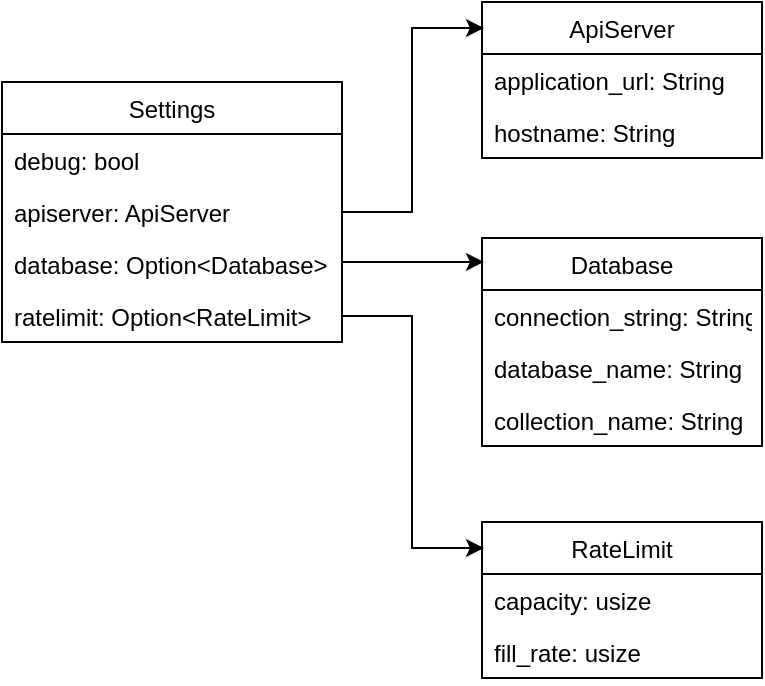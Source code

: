 <mxfile version="15.8.7" type="device" pages="3"><diagram id="TAZlNpyzT57UB132Z_Th" name="settings"><mxGraphModel dx="782" dy="1217" grid="1" gridSize="10" guides="1" tooltips="1" connect="1" arrows="1" fold="1" page="1" pageScale="1" pageWidth="850" pageHeight="1100" math="0" shadow="0"><root><mxCell id="esbHECSBwcRWjfnft_Ba-0"/><mxCell id="esbHECSBwcRWjfnft_Ba-1" parent="esbHECSBwcRWjfnft_Ba-0"/><mxCell id="esbHECSBwcRWjfnft_Ba-6" value="ApiServer" style="swimlane;fontStyle=0;childLayout=stackLayout;horizontal=1;startSize=26;fillColor=none;horizontalStack=0;resizeParent=1;resizeParentMax=0;resizeLast=0;collapsible=1;marginBottom=0;" vertex="1" parent="esbHECSBwcRWjfnft_Ba-1"><mxGeometry x="280" y="30" width="140" height="78" as="geometry"/></mxCell><mxCell id="esbHECSBwcRWjfnft_Ba-7" value="application_url: String" style="text;strokeColor=none;fillColor=none;align=left;verticalAlign=top;spacingLeft=4;spacingRight=4;overflow=hidden;rotatable=0;points=[[0,0.5],[1,0.5]];portConstraint=eastwest;" vertex="1" parent="esbHECSBwcRWjfnft_Ba-6"><mxGeometry y="26" width="140" height="26" as="geometry"/></mxCell><mxCell id="esbHECSBwcRWjfnft_Ba-8" value="hostname: String" style="text;strokeColor=none;fillColor=none;align=left;verticalAlign=top;spacingLeft=4;spacingRight=4;overflow=hidden;rotatable=0;points=[[0,0.5],[1,0.5]];portConstraint=eastwest;" vertex="1" parent="esbHECSBwcRWjfnft_Ba-6"><mxGeometry y="52" width="140" height="26" as="geometry"/></mxCell><mxCell id="esbHECSBwcRWjfnft_Ba-10" value="Database" style="swimlane;fontStyle=0;childLayout=stackLayout;horizontal=1;startSize=26;fillColor=none;horizontalStack=0;resizeParent=1;resizeParentMax=0;resizeLast=0;collapsible=1;marginBottom=0;" vertex="1" parent="esbHECSBwcRWjfnft_Ba-1"><mxGeometry x="280" y="148" width="140" height="104" as="geometry"/></mxCell><mxCell id="esbHECSBwcRWjfnft_Ba-11" value="connection_string: String" style="text;strokeColor=none;fillColor=none;align=left;verticalAlign=top;spacingLeft=4;spacingRight=4;overflow=hidden;rotatable=0;points=[[0,0.5],[1,0.5]];portConstraint=eastwest;" vertex="1" parent="esbHECSBwcRWjfnft_Ba-10"><mxGeometry y="26" width="140" height="26" as="geometry"/></mxCell><mxCell id="esbHECSBwcRWjfnft_Ba-13" value="database_name: String" style="text;strokeColor=none;fillColor=none;align=left;verticalAlign=top;spacingLeft=4;spacingRight=4;overflow=hidden;rotatable=0;points=[[0,0.5],[1,0.5]];portConstraint=eastwest;" vertex="1" parent="esbHECSBwcRWjfnft_Ba-10"><mxGeometry y="52" width="140" height="26" as="geometry"/></mxCell><mxCell id="esbHECSBwcRWjfnft_Ba-12" value="collection_name: String" style="text;strokeColor=none;fillColor=none;align=left;verticalAlign=top;spacingLeft=4;spacingRight=4;overflow=hidden;rotatable=0;points=[[0,0.5],[1,0.5]];portConstraint=eastwest;" vertex="1" parent="esbHECSBwcRWjfnft_Ba-10"><mxGeometry y="78" width="140" height="26" as="geometry"/></mxCell><mxCell id="esbHECSBwcRWjfnft_Ba-14" value="RateLimit" style="swimlane;fontStyle=0;childLayout=stackLayout;horizontal=1;startSize=26;fillColor=none;horizontalStack=0;resizeParent=1;resizeParentMax=0;resizeLast=0;collapsible=1;marginBottom=0;" vertex="1" parent="esbHECSBwcRWjfnft_Ba-1"><mxGeometry x="280" y="290" width="140" height="78" as="geometry"/></mxCell><mxCell id="esbHECSBwcRWjfnft_Ba-15" value="capacity: usize" style="text;strokeColor=none;fillColor=none;align=left;verticalAlign=top;spacingLeft=4;spacingRight=4;overflow=hidden;rotatable=0;points=[[0,0.5],[1,0.5]];portConstraint=eastwest;" vertex="1" parent="esbHECSBwcRWjfnft_Ba-14"><mxGeometry y="26" width="140" height="26" as="geometry"/></mxCell><mxCell id="esbHECSBwcRWjfnft_Ba-16" value="fill_rate: usize" style="text;strokeColor=none;fillColor=none;align=left;verticalAlign=top;spacingLeft=4;spacingRight=4;overflow=hidden;rotatable=0;points=[[0,0.5],[1,0.5]];portConstraint=eastwest;" vertex="1" parent="esbHECSBwcRWjfnft_Ba-14"><mxGeometry y="52" width="140" height="26" as="geometry"/></mxCell><mxCell id="esbHECSBwcRWjfnft_Ba-18" value="Settings" style="swimlane;fontStyle=0;childLayout=stackLayout;horizontal=1;startSize=26;fillColor=none;horizontalStack=0;resizeParent=1;resizeParentMax=0;resizeLast=0;collapsible=1;marginBottom=0;" vertex="1" parent="esbHECSBwcRWjfnft_Ba-1"><mxGeometry x="40" y="70" width="170" height="130" as="geometry"/></mxCell><mxCell id="esbHECSBwcRWjfnft_Ba-19" value="debug: bool" style="text;strokeColor=none;fillColor=none;align=left;verticalAlign=top;spacingLeft=4;spacingRight=4;overflow=hidden;rotatable=0;points=[[0,0.5],[1,0.5]];portConstraint=eastwest;" vertex="1" parent="esbHECSBwcRWjfnft_Ba-18"><mxGeometry y="26" width="170" height="26" as="geometry"/></mxCell><mxCell id="esbHECSBwcRWjfnft_Ba-21" value="apiserver: ApiServer" style="text;strokeColor=none;fillColor=none;align=left;verticalAlign=top;spacingLeft=4;spacingRight=4;overflow=hidden;rotatable=0;points=[[0,0.5],[1,0.5]];portConstraint=eastwest;" vertex="1" parent="esbHECSBwcRWjfnft_Ba-18"><mxGeometry y="52" width="170" height="26" as="geometry"/></mxCell><mxCell id="esbHECSBwcRWjfnft_Ba-22" value="database: Option&lt;Database&gt;" style="text;strokeColor=none;fillColor=none;align=left;verticalAlign=top;spacingLeft=4;spacingRight=4;overflow=hidden;rotatable=0;points=[[0,0.5],[1,0.5]];portConstraint=eastwest;" vertex="1" parent="esbHECSBwcRWjfnft_Ba-18"><mxGeometry y="78" width="170" height="26" as="geometry"/></mxCell><mxCell id="esbHECSBwcRWjfnft_Ba-20" value="ratelimit: Option&lt;RateLimit&gt;" style="text;strokeColor=none;fillColor=none;align=left;verticalAlign=top;spacingLeft=4;spacingRight=4;overflow=hidden;rotatable=0;points=[[0,0.5],[1,0.5]];portConstraint=eastwest;" vertex="1" parent="esbHECSBwcRWjfnft_Ba-18"><mxGeometry y="104" width="170" height="26" as="geometry"/></mxCell><mxCell id="esbHECSBwcRWjfnft_Ba-23" style="edgeStyle=orthogonalEdgeStyle;rounded=0;orthogonalLoop=1;jettySize=auto;html=1;entryX=0.007;entryY=0.167;entryDx=0;entryDy=0;entryPerimeter=0;" edge="1" parent="esbHECSBwcRWjfnft_Ba-1" source="esbHECSBwcRWjfnft_Ba-21" target="esbHECSBwcRWjfnft_Ba-6"><mxGeometry relative="1" as="geometry"/></mxCell><mxCell id="esbHECSBwcRWjfnft_Ba-24" style="edgeStyle=orthogonalEdgeStyle;rounded=0;orthogonalLoop=1;jettySize=auto;html=1;entryX=0.007;entryY=0.115;entryDx=0;entryDy=0;entryPerimeter=0;" edge="1" parent="esbHECSBwcRWjfnft_Ba-1" source="esbHECSBwcRWjfnft_Ba-22" target="esbHECSBwcRWjfnft_Ba-10"><mxGeometry relative="1" as="geometry"><Array as="points"><mxPoint x="230" y="160"/><mxPoint x="230" y="160"/></Array></mxGeometry></mxCell><mxCell id="esbHECSBwcRWjfnft_Ba-25" style="edgeStyle=orthogonalEdgeStyle;rounded=0;orthogonalLoop=1;jettySize=auto;html=1;entryX=0.007;entryY=0.167;entryDx=0;entryDy=0;entryPerimeter=0;" edge="1" parent="esbHECSBwcRWjfnft_Ba-1" source="esbHECSBwcRWjfnft_Ba-20" target="esbHECSBwcRWjfnft_Ba-14"><mxGeometry relative="1" as="geometry"/></mxCell></root></mxGraphModel></diagram><diagram id="XrdEP9wuMoZZSqvLhCK8" name="hashservice"><mxGraphModel dx="782" dy="1217" grid="1" gridSize="10" guides="1" tooltips="1" connect="1" arrows="1" fold="1" page="1" pageScale="1" pageWidth="850" pageHeight="1100" math="0" shadow="0"><root><mxCell id="0"/><mxCell id="1" parent="0"/><mxCell id="L67P3YIC8SZc1Xn3fGiJ-1" value="HashService" style="swimlane;fontStyle=0;childLayout=stackLayout;horizontal=1;startSize=26;fillColor=none;horizontalStack=0;resizeParent=1;resizeParentMax=0;resizeLast=0;collapsible=1;marginBottom=0;" vertex="1" parent="1"><mxGeometry x="140" y="64" width="230" height="130" as="geometry"/></mxCell><mxCell id="L67P3YIC8SZc1Xn3fGiJ-2" value="init -&gt; Result&lt;(), HashServiceError&gt;" style="text;strokeColor=none;fillColor=none;align=left;verticalAlign=top;spacingLeft=4;spacingRight=4;overflow=hidden;rotatable=0;points=[[0,0.5],[1,0.5]];portConstraint=eastwest;" vertex="1" parent="L67P3YIC8SZc1Xn3fGiJ-1"><mxGeometry y="26" width="230" height="26" as="geometry"/></mxCell><mxCell id="L67P3YIC8SZc1Xn3fGiJ-3" value="get_links(QueryParams) : Vec&lt;LinkInfo&gt;" style="text;strokeColor=none;fillColor=none;align=left;verticalAlign=top;spacingLeft=4;spacingRight=4;overflow=hidden;rotatable=0;points=[[0,0.5],[1,0.5]];portConstraint=eastwest;" vertex="1" parent="L67P3YIC8SZc1Xn3fGiJ-1"><mxGeometry y="52" width="230" height="26" as="geometry"/></mxCell><mxCell id="L67P3YIC8SZc1Xn3fGiJ-4" value="insert(&amp;str) -&gt; String" style="text;strokeColor=none;fillColor=none;align=left;verticalAlign=top;spacingLeft=4;spacingRight=4;overflow=hidden;rotatable=0;points=[[0,0.5],[1,0.5]];portConstraint=eastwest;" vertex="1" parent="L67P3YIC8SZc1Xn3fGiJ-1"><mxGeometry y="78" width="230" height="26" as="geometry"/></mxCell><mxCell id="L67P3YIC8SZc1Xn3fGiJ-5" value="find(&amp;str) -&gt; Option&lt;LinkInfo&gt;" style="text;strokeColor=none;fillColor=none;align=left;verticalAlign=top;spacingLeft=4;spacingRight=4;overflow=hidden;rotatable=0;points=[[0,0.5],[1,0.5]];portConstraint=eastwest;" vertex="1" parent="L67P3YIC8SZc1Xn3fGiJ-1"><mxGeometry y="104" width="230" height="26" as="geometry"/></mxCell><mxCell id="L67P3YIC8SZc1Xn3fGiJ-9" value="LinkInfo" style="swimlane;fontStyle=0;childLayout=stackLayout;horizontal=1;startSize=26;fillColor=none;horizontalStack=0;resizeParent=1;resizeParentMax=0;resizeLast=0;collapsible=1;marginBottom=0;" vertex="1" parent="1"><mxGeometry x="440" y="160" width="130" height="104" as="geometry"/></mxCell><mxCell id="L67P3YIC8SZc1Xn3fGiJ-10" value="short_url: String" style="text;strokeColor=none;fillColor=none;align=left;verticalAlign=top;spacingLeft=4;spacingRight=4;overflow=hidden;rotatable=0;points=[[0,0.5],[1,0.5]];portConstraint=eastwest;" vertex="1" parent="L67P3YIC8SZc1Xn3fGiJ-9"><mxGeometry y="26" width="130" height="26" as="geometry"/></mxCell><mxCell id="L67P3YIC8SZc1Xn3fGiJ-11" value="long_url: String" style="text;strokeColor=none;fillColor=none;align=left;verticalAlign=top;spacingLeft=4;spacingRight=4;overflow=hidden;rotatable=0;points=[[0,0.5],[1,0.5]];portConstraint=eastwest;" vertex="1" parent="L67P3YIC8SZc1Xn3fGiJ-9"><mxGeometry y="52" width="130" height="26" as="geometry"/></mxCell><mxCell id="L67P3YIC8SZc1Xn3fGiJ-12" value="clicks: u32" style="text;strokeColor=none;fillColor=none;align=left;verticalAlign=top;spacingLeft=4;spacingRight=4;overflow=hidden;rotatable=0;points=[[0,0.5],[1,0.5]];portConstraint=eastwest;" vertex="1" parent="L67P3YIC8SZc1Xn3fGiJ-9"><mxGeometry y="78" width="130" height="26" as="geometry"/></mxCell><mxCell id="L67P3YIC8SZc1Xn3fGiJ-14" value="HashServiceError" style="swimlane;fontStyle=0;childLayout=stackLayout;horizontal=1;startSize=26;fillColor=none;horizontalStack=0;resizeParent=1;resizeParentMax=0;resizeLast=0;collapsible=1;marginBottom=0;" vertex="1" parent="1"><mxGeometry x="440" y="30" width="130" height="78" as="geometry"/></mxCell><mxCell id="L67P3YIC8SZc1Xn3fGiJ-15" value="ConnectionError" style="text;strokeColor=none;fillColor=none;align=left;verticalAlign=top;spacingLeft=4;spacingRight=4;overflow=hidden;rotatable=0;points=[[0,0.5],[1,0.5]];portConstraint=eastwest;" vertex="1" parent="L67P3YIC8SZc1Xn3fGiJ-14"><mxGeometry y="26" width="130" height="26" as="geometry"/></mxCell><mxCell id="L67P3YIC8SZc1Xn3fGiJ-16" value="Unknown" style="text;strokeColor=none;fillColor=none;align=left;verticalAlign=top;spacingLeft=4;spacingRight=4;overflow=hidden;rotatable=0;points=[[0,0.5],[1,0.5]];portConstraint=eastwest;" vertex="1" parent="L67P3YIC8SZc1Xn3fGiJ-14"><mxGeometry y="52" width="130" height="26" as="geometry"/></mxCell><mxCell id="L67P3YIC8SZc1Xn3fGiJ-26" style="edgeStyle=orthogonalEdgeStyle;rounded=0;orthogonalLoop=1;jettySize=auto;html=1;entryX=0.488;entryY=1.038;entryDx=0;entryDy=0;entryPerimeter=0;" edge="1" parent="1" source="L67P3YIC8SZc1Xn3fGiJ-18" target="L67P3YIC8SZc1Xn3fGiJ-5"><mxGeometry relative="1" as="geometry"/></mxCell><mxCell id="L67P3YIC8SZc1Xn3fGiJ-18" value="InMemoryHashService" style="swimlane;fontStyle=0;childLayout=stackLayout;horizontal=1;startSize=26;fillColor=none;horizontalStack=0;resizeParent=1;resizeParentMax=0;resizeLast=0;collapsible=1;marginBottom=0;" vertex="1" parent="1"><mxGeometry x="30" y="284" width="230" height="52" as="geometry"/></mxCell><mxCell id="L67P3YIC8SZc1Xn3fGiJ-19" value="urls: HashMap&lt;String, LinkInfo&gt;" style="text;strokeColor=none;fillColor=none;align=left;verticalAlign=top;spacingLeft=4;spacingRight=4;overflow=hidden;rotatable=0;points=[[0,0.5],[1,0.5]];portConstraint=eastwest;" vertex="1" parent="L67P3YIC8SZc1Xn3fGiJ-18"><mxGeometry y="26" width="230" height="26" as="geometry"/></mxCell><mxCell id="L67P3YIC8SZc1Xn3fGiJ-27" style="edgeStyle=orthogonalEdgeStyle;rounded=0;orthogonalLoop=1;jettySize=auto;html=1;entryX=0.535;entryY=0.974;entryDx=0;entryDy=0;entryPerimeter=0;" edge="1" parent="1" source="L67P3YIC8SZc1Xn3fGiJ-23" target="L67P3YIC8SZc1Xn3fGiJ-5"><mxGeometry relative="1" as="geometry"/></mxCell><mxCell id="L67P3YIC8SZc1Xn3fGiJ-23" value="PersistentHashService" style="swimlane;fontStyle=0;childLayout=stackLayout;horizontal=1;startSize=26;fillColor=none;horizontalStack=0;resizeParent=1;resizeParentMax=0;resizeLast=0;collapsible=1;marginBottom=0;" vertex="1" parent="1"><mxGeometry x="270" y="284" width="230" height="78" as="geometry"/></mxCell><mxCell id="L67P3YIC8SZc1Xn3fGiJ-24" value="database_config: settings::Database" style="text;strokeColor=none;fillColor=none;align=left;verticalAlign=top;spacingLeft=4;spacingRight=4;overflow=hidden;rotatable=0;points=[[0,0.5],[1,0.5]];portConstraint=eastwest;" vertex="1" parent="L67P3YIC8SZc1Xn3fGiJ-23"><mxGeometry y="26" width="230" height="26" as="geometry"/></mxCell><mxCell id="L67P3YIC8SZc1Xn3fGiJ-25" value="collection: Option&lt;Collection&lt;LinkInfo&gt;&gt;" style="text;strokeColor=none;fillColor=none;align=left;verticalAlign=top;spacingLeft=4;spacingRight=4;overflow=hidden;rotatable=0;points=[[0,0.5],[1,0.5]];portConstraint=eastwest;" vertex="1" parent="L67P3YIC8SZc1Xn3fGiJ-23"><mxGeometry y="52" width="230" height="26" as="geometry"/></mxCell><mxCell id="L67P3YIC8SZc1Xn3fGiJ-28" style="edgeStyle=orthogonalEdgeStyle;rounded=0;orthogonalLoop=1;jettySize=auto;html=1;entryX=-0.022;entryY=0.106;entryDx=0;entryDy=0;entryPerimeter=0;" edge="1" parent="1" source="L67P3YIC8SZc1Xn3fGiJ-3" target="L67P3YIC8SZc1Xn3fGiJ-9"><mxGeometry relative="1" as="geometry"><Array as="points"><mxPoint x="400" y="129"/><mxPoint x="400" y="171"/></Array></mxGeometry></mxCell><mxCell id="L67P3YIC8SZc1Xn3fGiJ-29" style="edgeStyle=orthogonalEdgeStyle;rounded=0;orthogonalLoop=1;jettySize=auto;html=1;entryX=-0.015;entryY=0.173;entryDx=0;entryDy=0;entryPerimeter=0;" edge="1" parent="1" source="L67P3YIC8SZc1Xn3fGiJ-2" target="L67P3YIC8SZc1Xn3fGiJ-14"><mxGeometry relative="1" as="geometry"/></mxCell><mxCell id="QDeMAScVZnBrEmCv4v0D-1" value="QueryParams" style="swimlane;fontStyle=0;childLayout=stackLayout;horizontal=1;startSize=26;fillColor=none;horizontalStack=0;resizeParent=1;resizeParentMax=0;resizeLast=0;collapsible=1;marginBottom=0;" vertex="1" parent="1"><mxGeometry x="610" y="108" width="130" height="78" as="geometry"/></mxCell><mxCell id="QDeMAScVZnBrEmCv4v0D-2" value="top: Option&lt;usize&gt;" style="text;strokeColor=none;fillColor=none;align=left;verticalAlign=top;spacingLeft=4;spacingRight=4;overflow=hidden;rotatable=0;points=[[0,0.5],[1,0.5]];portConstraint=eastwest;" vertex="1" parent="QDeMAScVZnBrEmCv4v0D-1"><mxGeometry y="26" width="130" height="26" as="geometry"/></mxCell><mxCell id="QDeMAScVZnBrEmCv4v0D-3" value="skip: Option&lt;usize&gt;" style="text;strokeColor=none;fillColor=none;align=left;verticalAlign=top;spacingLeft=4;spacingRight=4;overflow=hidden;rotatable=0;points=[[0,0.5],[1,0.5]];portConstraint=eastwest;" vertex="1" parent="QDeMAScVZnBrEmCv4v0D-1"><mxGeometry y="52" width="130" height="26" as="geometry"/></mxCell><mxCell id="QDeMAScVZnBrEmCv4v0D-5" style="edgeStyle=orthogonalEdgeStyle;rounded=0;orthogonalLoop=1;jettySize=auto;html=1;entryX=0;entryY=0.25;entryDx=0;entryDy=0;" edge="1" parent="1" source="L67P3YIC8SZc1Xn3fGiJ-3" target="QDeMAScVZnBrEmCv4v0D-1"><mxGeometry relative="1" as="geometry"><Array as="points"><mxPoint x="350" y="128"/><mxPoint x="350" y="128"/></Array></mxGeometry></mxCell></root></mxGraphModel></diagram><diagram id="0P1ubrM2B0wQ4ttM5VC0" name="httpserver"><mxGraphModel dx="652" dy="1014" grid="1" gridSize="10" guides="1" tooltips="1" connect="1" arrows="1" fold="1" page="1" pageScale="1" pageWidth="850" pageHeight="1100" math="0" shadow="0"><root><mxCell id="tfmMsQ8If1fXk_dhuAAy-0"/><mxCell id="tfmMsQ8If1fXk_dhuAAy-1" parent="tfmMsQ8If1fXk_dhuAAy-0"/><mxCell id="tfmMsQ8If1fXk_dhuAAy-2" value="HttpServer" style="swimlane;fontStyle=0;childLayout=stackLayout;horizontal=1;startSize=26;fillColor=none;horizontalStack=0;resizeParent=1;resizeParentMax=0;resizeLast=0;collapsible=1;marginBottom=0;" vertex="1" parent="tfmMsQ8If1fXk_dhuAAy-1"><mxGeometry x="60" y="50" width="180" height="156" as="geometry"/></mxCell><mxCell id="tfmMsQ8If1fXk_dhuAAy-3" value="/hello" style="text;strokeColor=none;fillColor=none;align=left;verticalAlign=top;spacingLeft=4;spacingRight=4;overflow=hidden;rotatable=0;points=[[0,0.5],[1,0.5]];portConstraint=eastwest;" vertex="1" parent="tfmMsQ8If1fXk_dhuAAy-2"><mxGeometry y="26" width="180" height="26" as="geometry"/></mxCell><mxCell id="tfmMsQ8If1fXk_dhuAAy-4" value="/urls" style="text;strokeColor=none;fillColor=none;align=left;verticalAlign=top;spacingLeft=4;spacingRight=4;overflow=hidden;rotatable=0;points=[[0,0.5],[1,0.5]];portConstraint=eastwest;" vertex="1" parent="tfmMsQ8If1fXk_dhuAAy-2"><mxGeometry y="52" width="180" height="26" as="geometry"/></mxCell><mxCell id="tfmMsQ8If1fXk_dhuAAy-5" value="/shorten?long_url={url}" style="text;strokeColor=none;fillColor=none;align=left;verticalAlign=top;spacingLeft=4;spacingRight=4;overflow=hidden;rotatable=0;points=[[0,0.5],[1,0.5]];portConstraint=eastwest;" vertex="1" parent="tfmMsQ8If1fXk_dhuAAy-2"><mxGeometry y="78" width="180" height="26" as="geometry"/></mxCell><mxCell id="tfmMsQ8If1fXk_dhuAAy-6" value="/{short_url}" style="text;strokeColor=none;fillColor=none;align=left;verticalAlign=top;spacingLeft=4;spacingRight=4;overflow=hidden;rotatable=0;points=[[0,0.5],[1,0.5]];portConstraint=eastwest;" vertex="1" parent="tfmMsQ8If1fXk_dhuAAy-2"><mxGeometry y="104" width="180" height="26" as="geometry"/></mxCell><mxCell id="tfmMsQ8If1fXk_dhuAAy-7" value="/{short_url}/summary" style="text;strokeColor=none;fillColor=none;align=left;verticalAlign=top;spacingLeft=4;spacingRight=4;overflow=hidden;rotatable=0;points=[[0,0.5],[1,0.5]];portConstraint=eastwest;" vertex="1" parent="tfmMsQ8If1fXk_dhuAAy-2"><mxGeometry y="130" width="180" height="26" as="geometry"/></mxCell><mxCell id="tfmMsQ8If1fXk_dhuAAy-8" value="RateLimiterMiddlewareService&lt;S&gt;" style="swimlane;fontStyle=0;childLayout=stackLayout;horizontal=1;startSize=26;fillColor=none;horizontalStack=0;resizeParent=1;resizeParentMax=0;resizeLast=0;collapsible=1;marginBottom=0;" vertex="1" parent="tfmMsQ8If1fXk_dhuAAy-1"><mxGeometry x="290" y="50" width="230" height="78" as="geometry"/></mxCell><mxCell id="tfmMsQ8If1fXk_dhuAAy-12" value="service: S" style="text;strokeColor=none;fillColor=none;align=left;verticalAlign=top;spacingLeft=4;spacingRight=4;overflow=hidden;rotatable=0;points=[[0,0.5],[1,0.5]];portConstraint=eastwest;" vertex="1" parent="tfmMsQ8If1fXk_dhuAAy-8"><mxGeometry y="26" width="230" height="26" as="geometry"/></mxCell><mxCell id="tfmMsQ8If1fXk_dhuAAy-10" value="rate_limiter: RateLimiter" style="text;strokeColor=none;fillColor=none;align=left;verticalAlign=top;spacingLeft=4;spacingRight=4;overflow=hidden;rotatable=0;points=[[0,0.5],[1,0.5]];portConstraint=eastwest;" vertex="1" parent="tfmMsQ8If1fXk_dhuAAy-8"><mxGeometry y="52" width="230" height="26" as="geometry"/></mxCell><mxCell id="tfmMsQ8If1fXk_dhuAAy-13" value="RateLimiter" style="swimlane;fontStyle=0;childLayout=stackLayout;horizontal=1;startSize=26;fillColor=none;horizontalStack=0;resizeParent=1;resizeParentMax=0;resizeLast=0;collapsible=1;marginBottom=0;" vertex="1" parent="tfmMsQ8If1fXk_dhuAAy-1"><mxGeometry x="290" y="170" width="230" height="130" as="geometry"/></mxCell><mxCell id="tfmMsQ8If1fXk_dhuAAy-14" value="capacity: usize" style="text;strokeColor=none;fillColor=none;align=left;verticalAlign=top;spacingLeft=4;spacingRight=4;overflow=hidden;rotatable=0;points=[[0,0.5],[1,0.5]];portConstraint=eastwest;" vertex="1" parent="tfmMsQ8If1fXk_dhuAAy-13"><mxGeometry y="26" width="230" height="26" as="geometry"/></mxCell><mxCell id="tfmMsQ8If1fXk_dhuAAy-15" value="tokens: usize&#10;" style="text;strokeColor=none;fillColor=none;align=left;verticalAlign=top;spacingLeft=4;spacingRight=4;overflow=hidden;rotatable=0;points=[[0,0.5],[1,0.5]];portConstraint=eastwest;" vertex="1" parent="tfmMsQ8If1fXk_dhuAAy-13"><mxGeometry y="52" width="230" height="26" as="geometry"/></mxCell><mxCell id="tfmMsQ8If1fXk_dhuAAy-17" value="fill_rate: usize" style="text;strokeColor=none;fillColor=none;align=left;verticalAlign=top;spacingLeft=4;spacingRight=4;overflow=hidden;rotatable=0;points=[[0,0.5],[1,0.5]];portConstraint=eastwest;" vertex="1" parent="tfmMsQ8If1fXk_dhuAAy-13"><mxGeometry y="78" width="230" height="26" as="geometry"/></mxCell><mxCell id="tfmMsQ8If1fXk_dhuAAy-18" value="last_update: Instant" style="text;strokeColor=none;fillColor=none;align=left;verticalAlign=top;spacingLeft=4;spacingRight=4;overflow=hidden;rotatable=0;points=[[0,0.5],[1,0.5]];portConstraint=eastwest;" vertex="1" parent="tfmMsQ8If1fXk_dhuAAy-13"><mxGeometry y="104" width="230" height="26" as="geometry"/></mxCell><mxCell id="tfmMsQ8If1fXk_dhuAAy-19" value="1" style="endArrow=open;html=1;endSize=12;startArrow=diamondThin;startSize=14;startFill=0;edgeStyle=orthogonalEdgeStyle;align=left;verticalAlign=bottom;rounded=0;entryX=0.002;entryY=0.162;entryDx=0;entryDy=0;entryPerimeter=0;" edge="1" parent="tfmMsQ8If1fXk_dhuAAy-1" source="tfmMsQ8If1fXk_dhuAAy-2" target="tfmMsQ8If1fXk_dhuAAy-8"><mxGeometry x="-1" y="3" relative="1" as="geometry"><mxPoint x="260" y="290" as="sourcePoint"/><mxPoint x="420" y="290" as="targetPoint"/></mxGeometry></mxCell><mxCell id="tfmMsQ8If1fXk_dhuAAy-27" value="1" style="endArrow=open;html=1;endSize=12;startArrow=diamondThin;startSize=14;startFill=0;edgeStyle=orthogonalEdgeStyle;align=left;verticalAlign=bottom;rounded=0;exitX=1;exitY=0.25;exitDx=0;exitDy=0;" edge="1" parent="tfmMsQ8If1fXk_dhuAAy-1" source="tfmMsQ8If1fXk_dhuAAy-8" target="tfmMsQ8If1fXk_dhuAAy-13"><mxGeometry x="-1" y="3" relative="1" as="geometry"><mxPoint x="260" y="290" as="sourcePoint"/><mxPoint x="420" y="290" as="targetPoint"/><Array as="points"><mxPoint x="560" y="70"/><mxPoint x="560" y="149"/><mxPoint x="405" y="149"/></Array></mxGeometry></mxCell></root></mxGraphModel></diagram></mxfile>